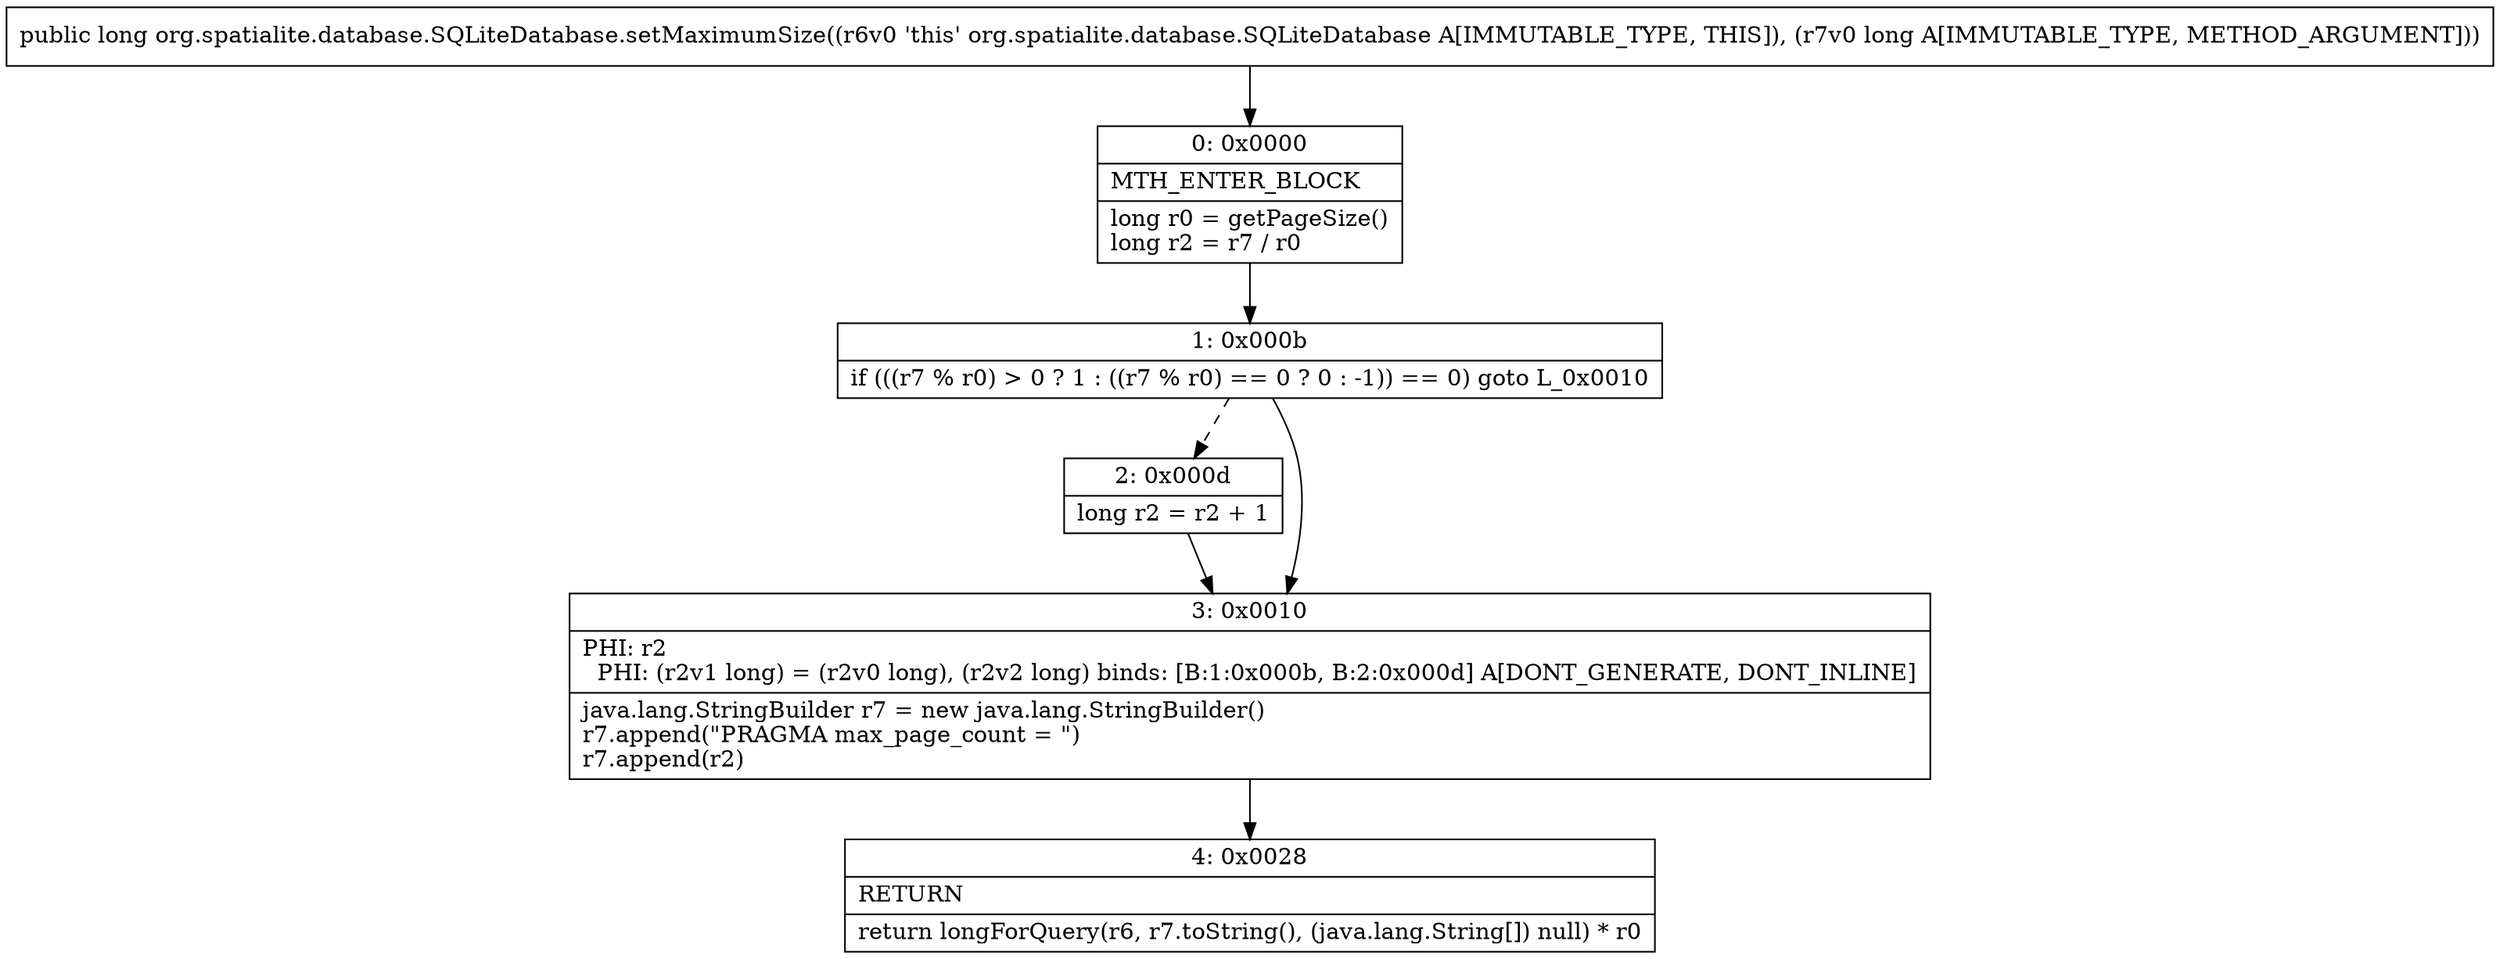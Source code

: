 digraph "CFG fororg.spatialite.database.SQLiteDatabase.setMaximumSize(J)J" {
Node_0 [shape=record,label="{0\:\ 0x0000|MTH_ENTER_BLOCK\l|long r0 = getPageSize()\llong r2 = r7 \/ r0\l}"];
Node_1 [shape=record,label="{1\:\ 0x000b|if (((r7 % r0) \> 0 ? 1 : ((r7 % r0) == 0 ? 0 : \-1)) == 0) goto L_0x0010\l}"];
Node_2 [shape=record,label="{2\:\ 0x000d|long r2 = r2 + 1\l}"];
Node_3 [shape=record,label="{3\:\ 0x0010|PHI: r2 \l  PHI: (r2v1 long) = (r2v0 long), (r2v2 long) binds: [B:1:0x000b, B:2:0x000d] A[DONT_GENERATE, DONT_INLINE]\l|java.lang.StringBuilder r7 = new java.lang.StringBuilder()\lr7.append(\"PRAGMA max_page_count = \")\lr7.append(r2)\l}"];
Node_4 [shape=record,label="{4\:\ 0x0028|RETURN\l|return longForQuery(r6, r7.toString(), (java.lang.String[]) null) * r0\l}"];
MethodNode[shape=record,label="{public long org.spatialite.database.SQLiteDatabase.setMaximumSize((r6v0 'this' org.spatialite.database.SQLiteDatabase A[IMMUTABLE_TYPE, THIS]), (r7v0 long A[IMMUTABLE_TYPE, METHOD_ARGUMENT])) }"];
MethodNode -> Node_0;
Node_0 -> Node_1;
Node_1 -> Node_2[style=dashed];
Node_1 -> Node_3;
Node_2 -> Node_3;
Node_3 -> Node_4;
}

